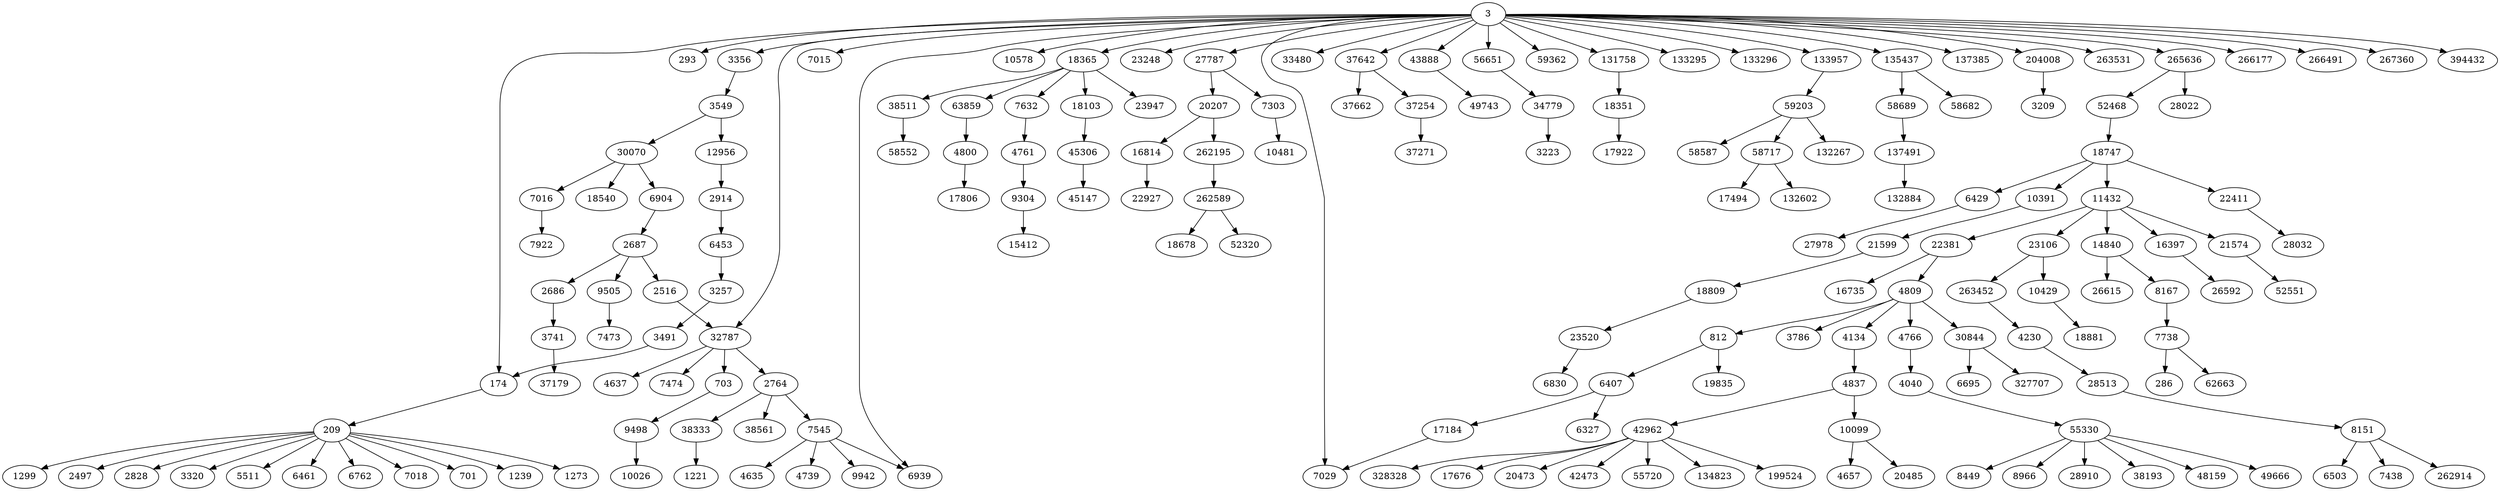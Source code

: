 digraph {
  // Node definitions.
  3;
  174;
  209;
  286;
  293;
  701;
  703;
  812;
  1221;
  1239;
  1273;
  1299;
  2497;
  2516;
  2686;
  2687;
  2764;
  2828;
  2914;
  3209;
  3223;
  3257;
  3320;
  3356;
  3491;
  3549;
  3741;
  3786;
  4040;
  4134;
  4230;
  4635;
  4637;
  4657;
  4739;
  4761;
  4766;
  4800;
  4809;
  4837;
  5511;
  6327;
  6407;
  6429;
  6453;
  6461;
  6503;
  6695;
  6762;
  6830;
  6904;
  6939;
  7015;
  7016;
  7018;
  7029;
  7303;
  7438;
  7473;
  7474;
  7545;
  7632;
  7738;
  7922;
  8151;
  8167;
  8449;
  8966;
  9304;
  9498;
  9505;
  9942;
  10026;
  10099;
  10391;
  10429;
  10481;
  10578;
  11432;
  12956;
  14840;
  15412;
  16397;
  16735;
  16814;
  17184;
  17494;
  17676;
  17806;
  17922;
  18103;
  18351;
  18365;
  18540;
  18678;
  18747;
  18809;
  18881;
  19835;
  20207;
  20473;
  20485;
  21574;
  21599;
  22381;
  22411;
  22927;
  23106;
  23248;
  23520;
  23947;
  26592;
  26615;
  27787;
  27978;
  28022;
  28032;
  28513;
  28910;
  30070;
  30844;
  32787;
  33480;
  34779;
  37179;
  37254;
  37271;
  37642;
  37662;
  38193;
  38333;
  38511;
  38561;
  42473;
  42962;
  43888;
  45147;
  45306;
  48159;
  49666;
  49743;
  52320;
  52468;
  52551;
  55330;
  55720;
  56651;
  58552;
  58587;
  58682;
  58689;
  58717;
  59203;
  59362;
  62663;
  63859;
  131758;
  132267;
  132602;
  132884;
  133295;
  133296;
  133957;
  134823;
  135437;
  137385;
  137491;
  199524;
  204008;
  262195;
  262589;
  262914;
  263452;
  263531;
  265636;
  266177;
  266491;
  267360;
  327707;
  328328;
  394432;

  // Edge definitions.
  3 -> 174;
  3 -> 293;
  3 -> 3356;
  3 -> 6939;
  3 -> 7015;
  3 -> 7029;
  3 -> 10578;
  3 -> 18365;
  3 -> 23248;
  3 -> 27787;
  3 -> 32787;
  3 -> 33480;
  3 -> 37642;
  3 -> 43888;
  3 -> 56651;
  3 -> 59362;
  3 -> 131758;
  3 -> 133295;
  3 -> 133296;
  3 -> 133957;
  3 -> 135437;
  3 -> 137385;
  3 -> 204008;
  3 -> 263531;
  3 -> 265636;
  3 -> 266177;
  3 -> 266491;
  3 -> 267360;
  3 -> 394432;
  174 -> 209;
  209 -> 701;
  209 -> 1239;
  209 -> 1273;
  209 -> 1299;
  209 -> 2497;
  209 -> 2828;
  209 -> 3320;
  209 -> 5511;
  209 -> 6461;
  209 -> 6762;
  209 -> 7018;
  703 -> 9498;
  812 -> 6407;
  812 -> 19835;
  2516 -> 32787;
  2686 -> 3741;
  2687 -> 2516;
  2687 -> 2686;
  2687 -> 9505;
  2764 -> 7545;
  2764 -> 38333;
  2764 -> 38561;
  2914 -> 6453;
  3257 -> 3491;
  3356 -> 3549;
  3491 -> 174;
  3549 -> 12956;
  3549 -> 30070;
  3741 -> 37179;
  4040 -> 55330;
  4134 -> 4837;
  4230 -> 28513;
  4761 -> 9304;
  4766 -> 4040;
  4800 -> 17806;
  4809 -> 812;
  4809 -> 3786;
  4809 -> 4134;
  4809 -> 4766;
  4809 -> 30844;
  4837 -> 10099;
  4837 -> 42962;
  6407 -> 6327;
  6407 -> 17184;
  6429 -> 27978;
  6453 -> 3257;
  6904 -> 2687;
  7016 -> 7922;
  7303 -> 10481;
  7545 -> 4635;
  7545 -> 4739;
  7545 -> 6939;
  7545 -> 9942;
  7632 -> 4761;
  7738 -> 286;
  7738 -> 62663;
  8151 -> 6503;
  8151 -> 7438;
  8151 -> 262914;
  8167 -> 7738;
  9304 -> 15412;
  9498 -> 10026;
  9505 -> 7473;
  10099 -> 4657;
  10099 -> 20485;
  10391 -> 21599;
  10429 -> 18881;
  11432 -> 14840;
  11432 -> 16397;
  11432 -> 21574;
  11432 -> 22381;
  11432 -> 23106;
  12956 -> 2914;
  14840 -> 8167;
  14840 -> 26615;
  16397 -> 26592;
  16814 -> 22927;
  17184 -> 7029;
  18103 -> 45306;
  18351 -> 17922;
  18365 -> 7632;
  18365 -> 18103;
  18365 -> 23947;
  18365 -> 38511;
  18365 -> 63859;
  18747 -> 6429;
  18747 -> 10391;
  18747 -> 11432;
  18747 -> 22411;
  18809 -> 23520;
  20207 -> 16814;
  20207 -> 262195;
  21574 -> 52551;
  21599 -> 18809;
  22381 -> 4809;
  22381 -> 16735;
  22411 -> 28032;
  23106 -> 10429;
  23106 -> 263452;
  23520 -> 6830;
  27787 -> 7303;
  27787 -> 20207;
  28513 -> 8151;
  30070 -> 6904;
  30070 -> 7016;
  30070 -> 18540;
  30844 -> 6695;
  30844 -> 327707;
  32787 -> 703;
  32787 -> 2764;
  32787 -> 4637;
  32787 -> 7474;
  34779 -> 3223;
  37254 -> 37271;
  37642 -> 37254;
  37642 -> 37662;
  38333 -> 1221;
  38511 -> 58552;
  42962 -> 17676;
  42962 -> 20473;
  42962 -> 42473;
  42962 -> 55720;
  42962 -> 134823;
  42962 -> 199524;
  42962 -> 328328;
  43888 -> 49743;
  45306 -> 45147;
  52468 -> 18747;
  55330 -> 8449;
  55330 -> 8966;
  55330 -> 28910;
  55330 -> 38193;
  55330 -> 48159;
  55330 -> 49666;
  56651 -> 34779;
  58689 -> 137491;
  58717 -> 17494;
  58717 -> 132602;
  59203 -> 58587;
  59203 -> 58717;
  59203 -> 132267;
  63859 -> 4800;
  131758 -> 18351;
  133957 -> 59203;
  135437 -> 58682;
  135437 -> 58689;
  137491 -> 132884;
  204008 -> 3209;
  262195 -> 262589;
  262589 -> 18678;
  262589 -> 52320;
  263452 -> 4230;
  265636 -> 28022;
  265636 -> 52468;
}